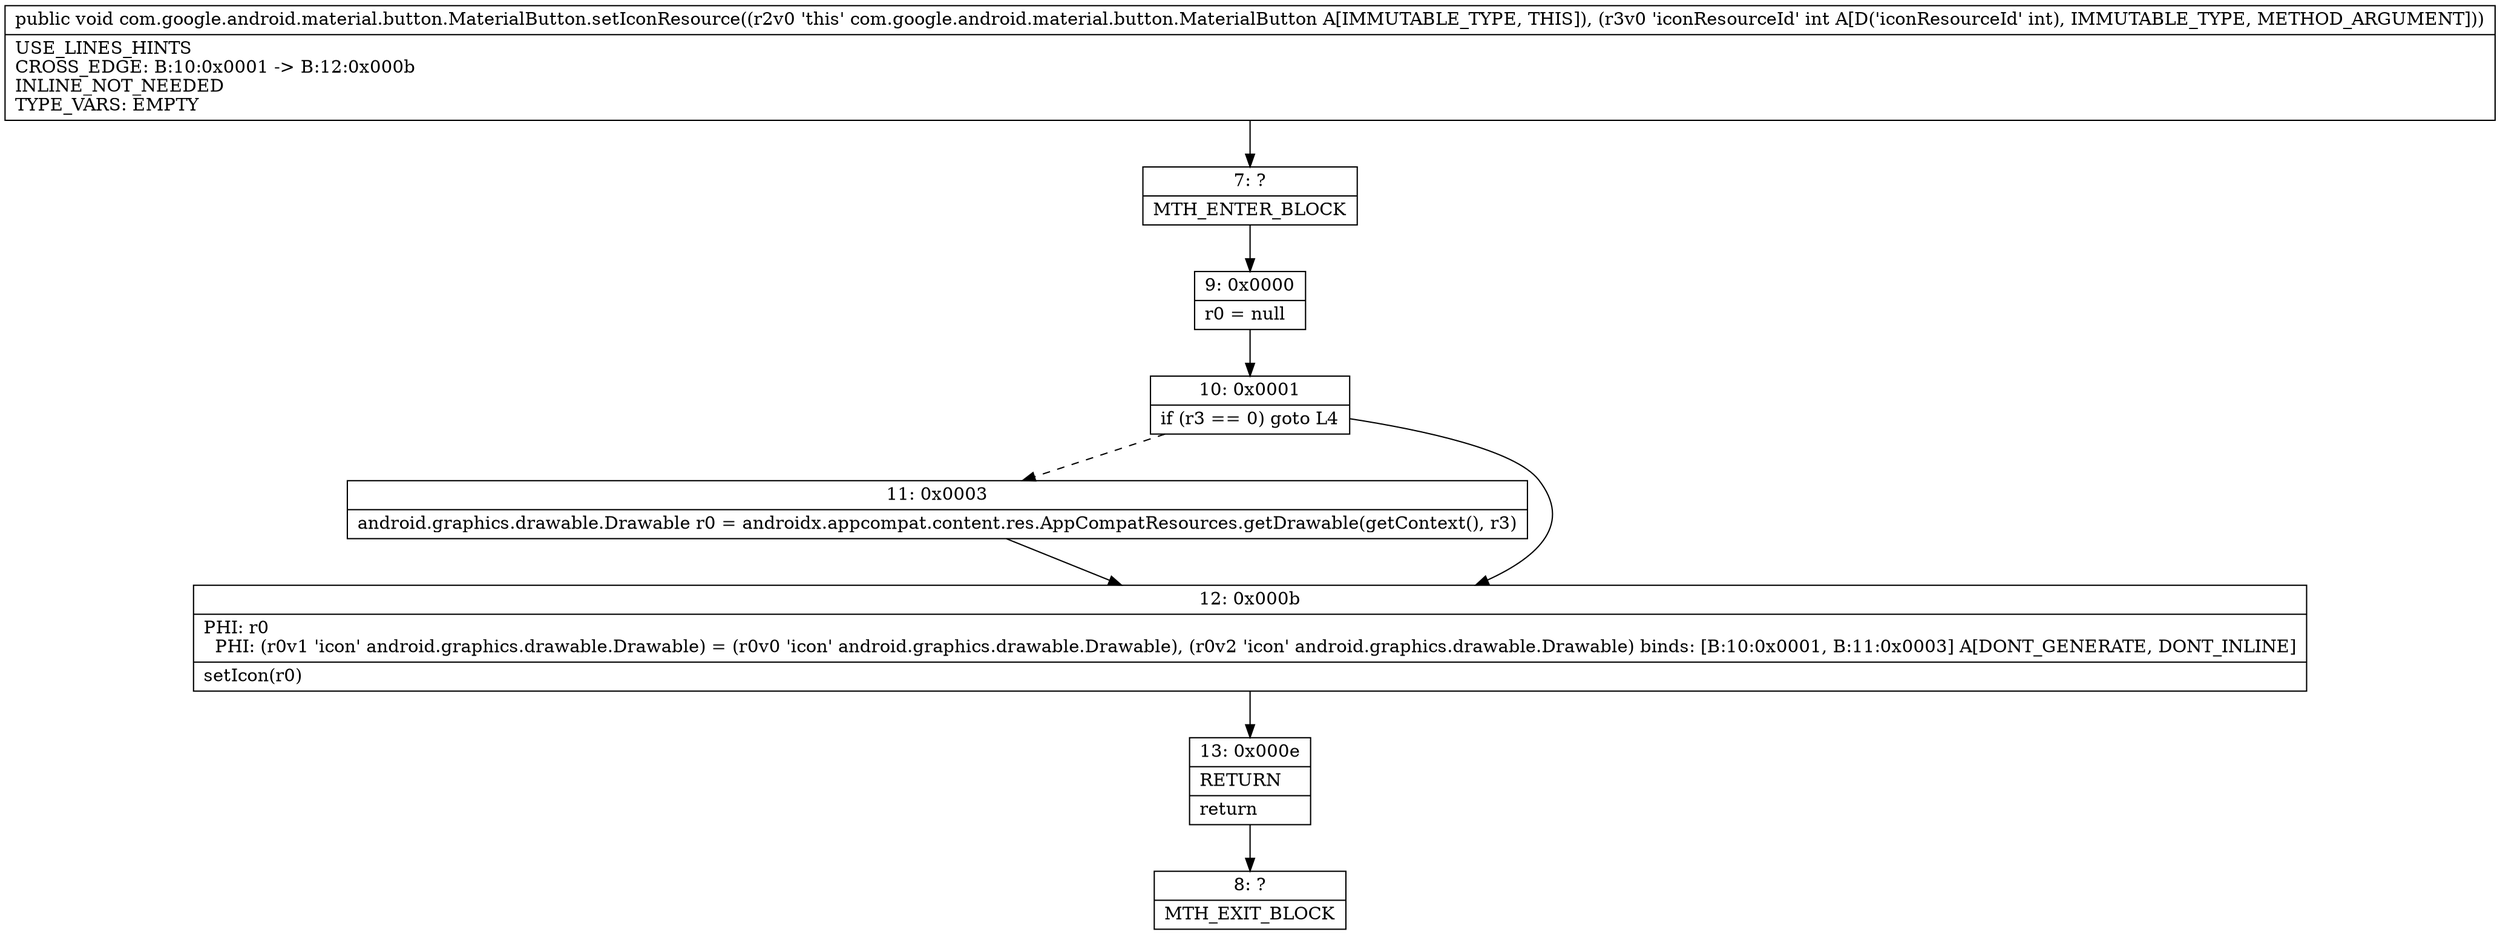 digraph "CFG forcom.google.android.material.button.MaterialButton.setIconResource(I)V" {
Node_7 [shape=record,label="{7\:\ ?|MTH_ENTER_BLOCK\l}"];
Node_9 [shape=record,label="{9\:\ 0x0000|r0 = null\l}"];
Node_10 [shape=record,label="{10\:\ 0x0001|if (r3 == 0) goto L4\l}"];
Node_11 [shape=record,label="{11\:\ 0x0003|android.graphics.drawable.Drawable r0 = androidx.appcompat.content.res.AppCompatResources.getDrawable(getContext(), r3)\l}"];
Node_12 [shape=record,label="{12\:\ 0x000b|PHI: r0 \l  PHI: (r0v1 'icon' android.graphics.drawable.Drawable) = (r0v0 'icon' android.graphics.drawable.Drawable), (r0v2 'icon' android.graphics.drawable.Drawable) binds: [B:10:0x0001, B:11:0x0003] A[DONT_GENERATE, DONT_INLINE]\l|setIcon(r0)\l}"];
Node_13 [shape=record,label="{13\:\ 0x000e|RETURN\l|return\l}"];
Node_8 [shape=record,label="{8\:\ ?|MTH_EXIT_BLOCK\l}"];
MethodNode[shape=record,label="{public void com.google.android.material.button.MaterialButton.setIconResource((r2v0 'this' com.google.android.material.button.MaterialButton A[IMMUTABLE_TYPE, THIS]), (r3v0 'iconResourceId' int A[D('iconResourceId' int), IMMUTABLE_TYPE, METHOD_ARGUMENT]))  | USE_LINES_HINTS\lCROSS_EDGE: B:10:0x0001 \-\> B:12:0x000b\lINLINE_NOT_NEEDED\lTYPE_VARS: EMPTY\l}"];
MethodNode -> Node_7;Node_7 -> Node_9;
Node_9 -> Node_10;
Node_10 -> Node_11[style=dashed];
Node_10 -> Node_12;
Node_11 -> Node_12;
Node_12 -> Node_13;
Node_13 -> Node_8;
}

